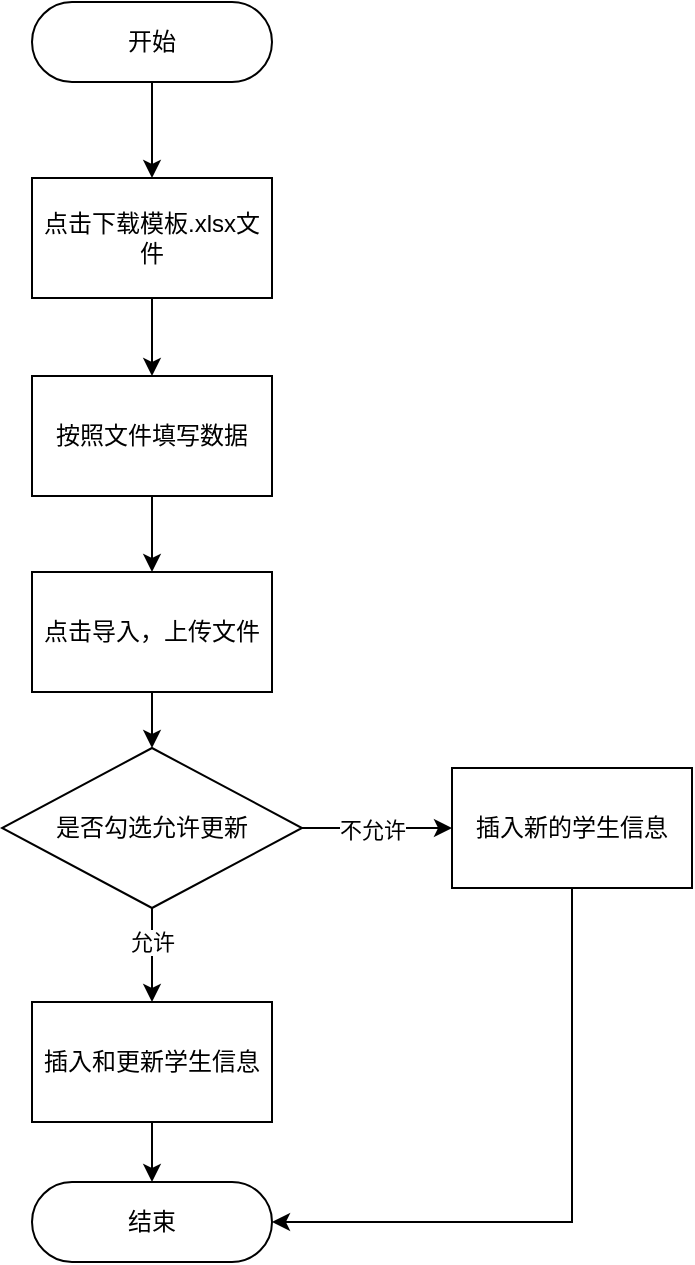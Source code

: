 <mxfile version="26.1.0">
  <diagram name="第 1 页" id="PV2R-vplqXGCu60o4-TH">
    <mxGraphModel dx="1166" dy="770" grid="1" gridSize="10" guides="1" tooltips="1" connect="1" arrows="1" fold="1" page="1" pageScale="1" pageWidth="827" pageHeight="1169" math="0" shadow="0">
      <root>
        <mxCell id="0" />
        <mxCell id="1" parent="0" />
        <mxCell id="C1b9kC5_DB_zs8LywHrQ-1" style="edgeStyle=orthogonalEdgeStyle;rounded=0;orthogonalLoop=1;jettySize=auto;html=1;exitX=0.5;exitY=1;exitDx=0;exitDy=0;entryX=0.5;entryY=0;entryDx=0;entryDy=0;" edge="1" parent="1" source="C1b9kC5_DB_zs8LywHrQ-2" target="C1b9kC5_DB_zs8LywHrQ-4">
          <mxGeometry relative="1" as="geometry" />
        </mxCell>
        <mxCell id="C1b9kC5_DB_zs8LywHrQ-2" value="开始" style="rounded=1;whiteSpace=wrap;html=1;arcSize=50;" vertex="1" parent="1">
          <mxGeometry x="320" y="160" width="120" height="40" as="geometry" />
        </mxCell>
        <mxCell id="C1b9kC5_DB_zs8LywHrQ-3" style="edgeStyle=orthogonalEdgeStyle;rounded=0;orthogonalLoop=1;jettySize=auto;html=1;exitX=0.5;exitY=1;exitDx=0;exitDy=0;" edge="1" parent="1" source="C1b9kC5_DB_zs8LywHrQ-4" target="C1b9kC5_DB_zs8LywHrQ-6">
          <mxGeometry relative="1" as="geometry" />
        </mxCell>
        <mxCell id="C1b9kC5_DB_zs8LywHrQ-4" value="点击下载模板.xlsx文件" style="rounded=0;whiteSpace=wrap;html=1;" vertex="1" parent="1">
          <mxGeometry x="320" y="248" width="120" height="60" as="geometry" />
        </mxCell>
        <mxCell id="C1b9kC5_DB_zs8LywHrQ-5" style="edgeStyle=orthogonalEdgeStyle;rounded=0;orthogonalLoop=1;jettySize=auto;html=1;" edge="1" parent="1" source="C1b9kC5_DB_zs8LywHrQ-6" target="C1b9kC5_DB_zs8LywHrQ-8">
          <mxGeometry relative="1" as="geometry" />
        </mxCell>
        <mxCell id="C1b9kC5_DB_zs8LywHrQ-6" value="按照文件填写数据" style="rounded=0;whiteSpace=wrap;html=1;" vertex="1" parent="1">
          <mxGeometry x="320" y="347" width="120" height="60" as="geometry" />
        </mxCell>
        <mxCell id="C1b9kC5_DB_zs8LywHrQ-7" style="edgeStyle=orthogonalEdgeStyle;rounded=0;orthogonalLoop=1;jettySize=auto;html=1;exitX=0.5;exitY=1;exitDx=0;exitDy=0;entryX=0.5;entryY=0;entryDx=0;entryDy=0;" edge="1" parent="1" source="C1b9kC5_DB_zs8LywHrQ-8" target="C1b9kC5_DB_zs8LywHrQ-13">
          <mxGeometry relative="1" as="geometry" />
        </mxCell>
        <mxCell id="C1b9kC5_DB_zs8LywHrQ-8" value="点击导入，上传文件" style="rounded=0;whiteSpace=wrap;html=1;" vertex="1" parent="1">
          <mxGeometry x="320" y="445" width="120" height="60" as="geometry" />
        </mxCell>
        <mxCell id="C1b9kC5_DB_zs8LywHrQ-9" style="edgeStyle=orthogonalEdgeStyle;rounded=0;orthogonalLoop=1;jettySize=auto;html=1;entryX=0.5;entryY=0;entryDx=0;entryDy=0;" edge="1" parent="1" source="C1b9kC5_DB_zs8LywHrQ-13" target="C1b9kC5_DB_zs8LywHrQ-15">
          <mxGeometry relative="1" as="geometry" />
        </mxCell>
        <mxCell id="C1b9kC5_DB_zs8LywHrQ-10" value="允许" style="edgeLabel;html=1;align=center;verticalAlign=middle;resizable=0;points=[];" vertex="1" connectable="0" parent="C1b9kC5_DB_zs8LywHrQ-9">
          <mxGeometry x="-0.291" y="4" relative="1" as="geometry">
            <mxPoint x="-4" as="offset" />
          </mxGeometry>
        </mxCell>
        <mxCell id="C1b9kC5_DB_zs8LywHrQ-11" style="edgeStyle=orthogonalEdgeStyle;rounded=0;orthogonalLoop=1;jettySize=auto;html=1;" edge="1" parent="1" source="C1b9kC5_DB_zs8LywHrQ-13" target="C1b9kC5_DB_zs8LywHrQ-18">
          <mxGeometry relative="1" as="geometry" />
        </mxCell>
        <mxCell id="C1b9kC5_DB_zs8LywHrQ-12" value="不允许" style="edgeLabel;html=1;align=center;verticalAlign=middle;resizable=0;points=[];" vertex="1" connectable="0" parent="C1b9kC5_DB_zs8LywHrQ-11">
          <mxGeometry x="-0.502" y="-1" relative="1" as="geometry">
            <mxPoint x="16" as="offset" />
          </mxGeometry>
        </mxCell>
        <mxCell id="C1b9kC5_DB_zs8LywHrQ-13" value="是否勾选允许更新" style="rhombus;whiteSpace=wrap;html=1;" vertex="1" parent="1">
          <mxGeometry x="305" y="533" width="150" height="80" as="geometry" />
        </mxCell>
        <mxCell id="C1b9kC5_DB_zs8LywHrQ-14" style="edgeStyle=orthogonalEdgeStyle;rounded=0;orthogonalLoop=1;jettySize=auto;html=1;" edge="1" parent="1" source="C1b9kC5_DB_zs8LywHrQ-15" target="C1b9kC5_DB_zs8LywHrQ-16">
          <mxGeometry relative="1" as="geometry" />
        </mxCell>
        <mxCell id="C1b9kC5_DB_zs8LywHrQ-15" value="插入和更新学生信息" style="rounded=0;whiteSpace=wrap;html=1;" vertex="1" parent="1">
          <mxGeometry x="320" y="660" width="120" height="60" as="geometry" />
        </mxCell>
        <mxCell id="C1b9kC5_DB_zs8LywHrQ-16" value="结束" style="rounded=1;whiteSpace=wrap;html=1;arcSize=50;" vertex="1" parent="1">
          <mxGeometry x="320" y="750" width="120" height="40" as="geometry" />
        </mxCell>
        <mxCell id="C1b9kC5_DB_zs8LywHrQ-17" style="edgeStyle=orthogonalEdgeStyle;rounded=0;orthogonalLoop=1;jettySize=auto;html=1;entryX=1;entryY=0.5;entryDx=0;entryDy=0;" edge="1" parent="1" source="C1b9kC5_DB_zs8LywHrQ-18" target="C1b9kC5_DB_zs8LywHrQ-16">
          <mxGeometry relative="1" as="geometry">
            <Array as="points">
              <mxPoint x="590" y="770" />
            </Array>
          </mxGeometry>
        </mxCell>
        <mxCell id="C1b9kC5_DB_zs8LywHrQ-18" value="插入新的学生信息" style="rounded=0;whiteSpace=wrap;html=1;" vertex="1" parent="1">
          <mxGeometry x="530" y="543" width="120" height="60" as="geometry" />
        </mxCell>
      </root>
    </mxGraphModel>
  </diagram>
</mxfile>
